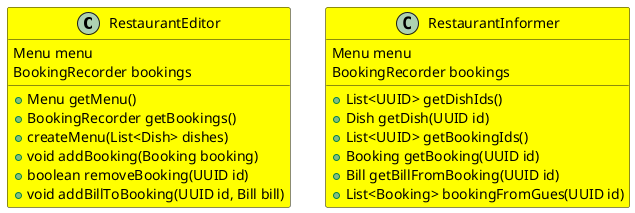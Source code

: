 @startuml

class RestaurantEditor #yellow {
  Menu menu
  BookingRecorder bookings

  + Menu getMenu()
  + BookingRecorder getBookings()
  + createMenu(List<Dish> dishes)
  + void addBooking(Booking booking)
  + boolean removeBooking(UUID id)
  + void addBillToBooking(UUID id, Bill bill)

}

class RestaurantInformer #yellow {
  Menu menu
  BookingRecorder bookings

    + List<UUID> getDishIds()
    + Dish getDish(UUID id)
    + List<UUID> getBookingIds()
    + Booking getBooking(UUID id)
    + Bill getBillFromBooking(UUID id)
    + List<Booking> bookingFromGues(UUID id)
}

@enduml
